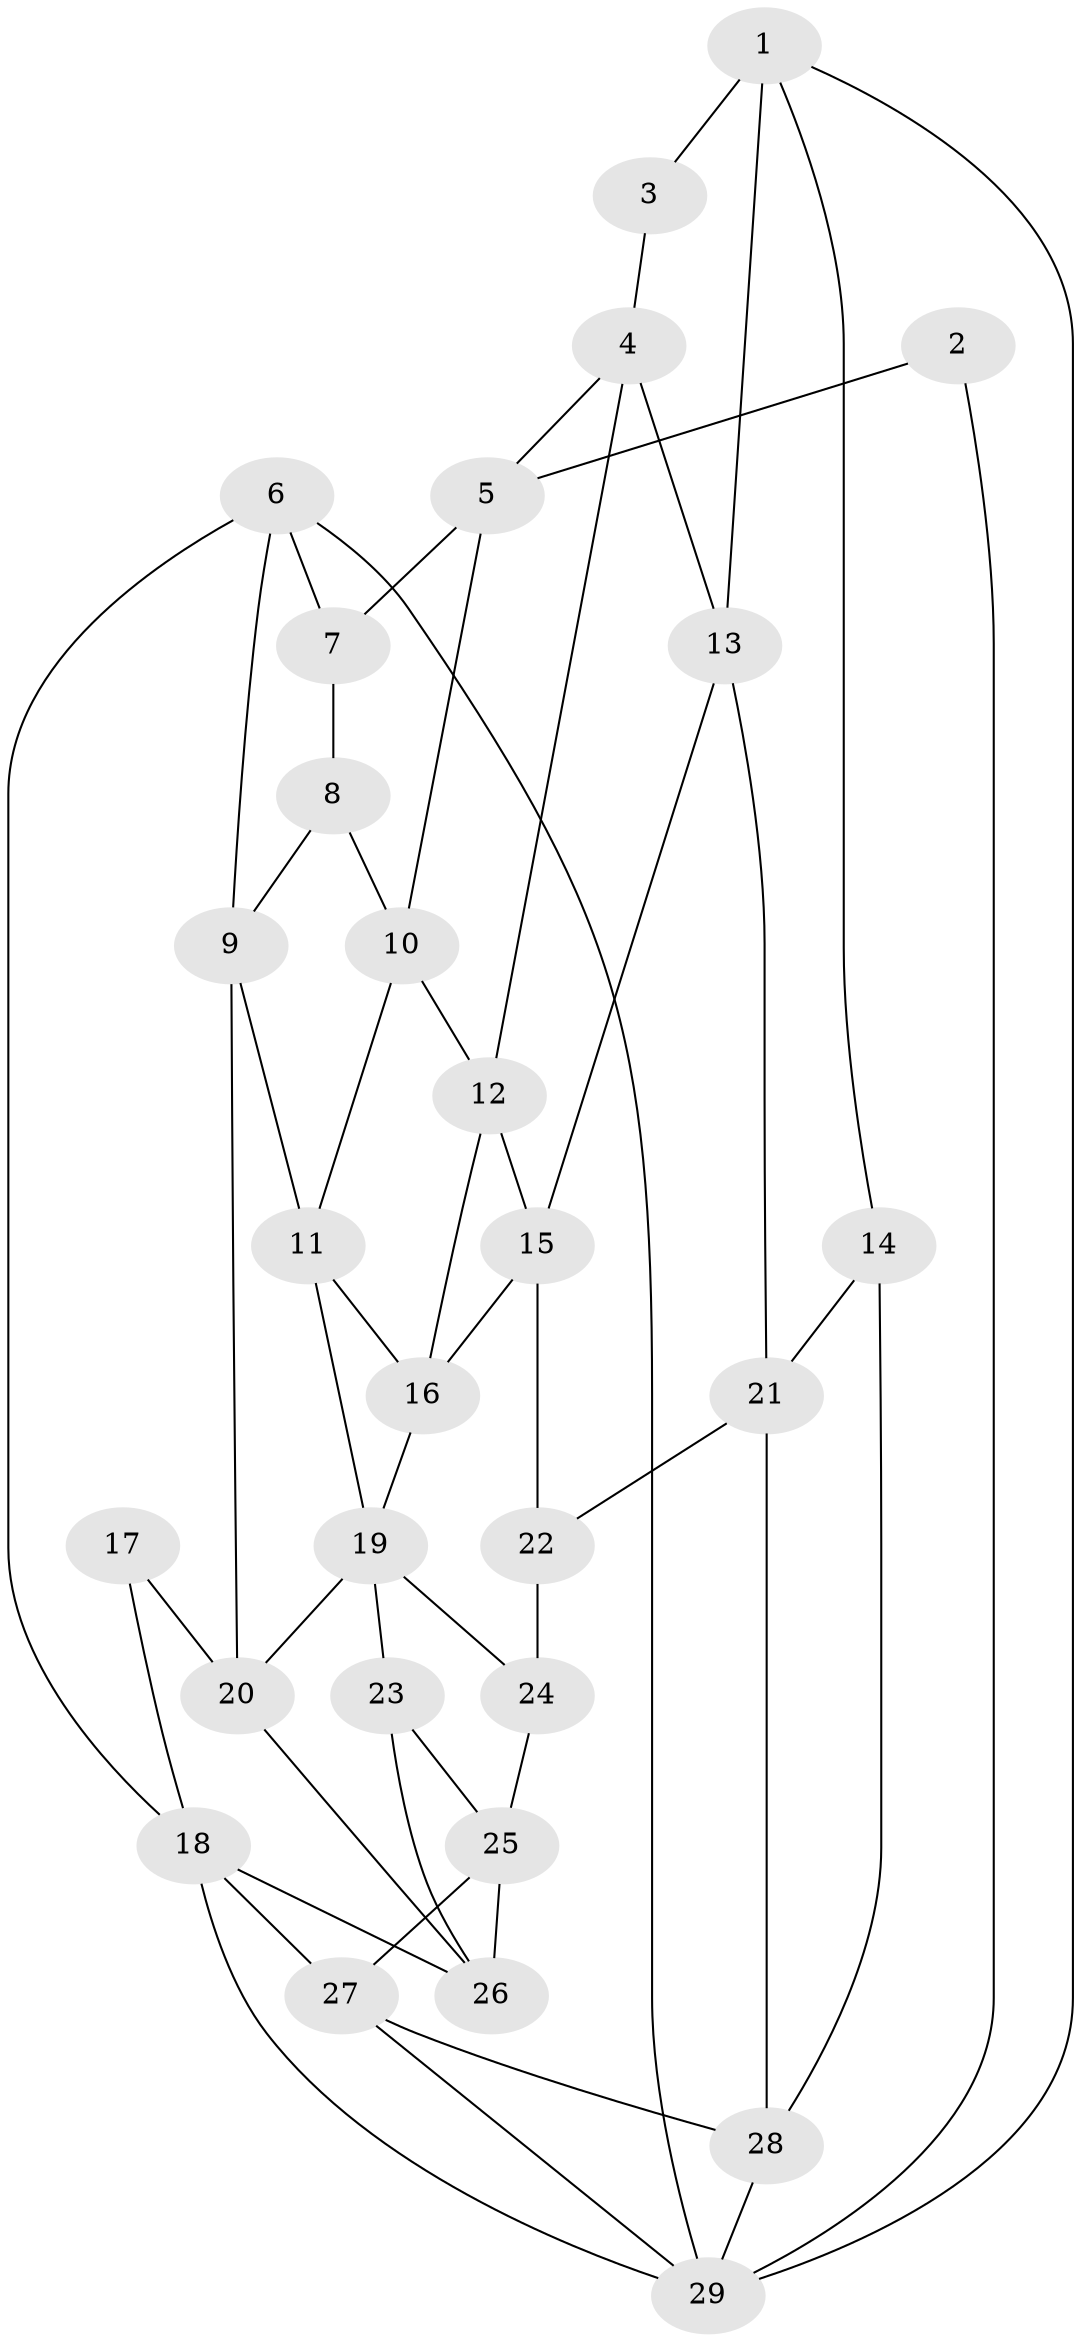 // original degree distribution, {3: 0.034482758620689655, 4: 0.25862068965517243, 5: 0.4827586206896552, 6: 0.22413793103448276}
// Generated by graph-tools (version 1.1) at 2025/27/03/09/25 03:27:05]
// undirected, 29 vertices, 54 edges
graph export_dot {
graph [start="1"]
  node [color=gray90,style=filled];
  1;
  2;
  3;
  4;
  5;
  6;
  7;
  8;
  9;
  10;
  11;
  12;
  13;
  14;
  15;
  16;
  17;
  18;
  19;
  20;
  21;
  22;
  23;
  24;
  25;
  26;
  27;
  28;
  29;
  1 -- 3 [weight=2.0];
  1 -- 13 [weight=1.0];
  1 -- 14 [weight=1.0];
  1 -- 29 [weight=1.0];
  2 -- 5 [weight=1.0];
  2 -- 29 [weight=1.0];
  3 -- 4 [weight=1.0];
  4 -- 5 [weight=1.0];
  4 -- 12 [weight=1.0];
  4 -- 13 [weight=1.0];
  5 -- 7 [weight=1.0];
  5 -- 10 [weight=1.0];
  6 -- 7 [weight=1.0];
  6 -- 9 [weight=1.0];
  6 -- 18 [weight=1.0];
  6 -- 29 [weight=1.0];
  7 -- 8 [weight=2.0];
  8 -- 9 [weight=1.0];
  8 -- 10 [weight=1.0];
  9 -- 11 [weight=1.0];
  9 -- 20 [weight=1.0];
  10 -- 11 [weight=1.0];
  10 -- 12 [weight=1.0];
  11 -- 16 [weight=1.0];
  11 -- 19 [weight=1.0];
  12 -- 15 [weight=1.0];
  12 -- 16 [weight=1.0];
  13 -- 15 [weight=1.0];
  13 -- 21 [weight=1.0];
  14 -- 21 [weight=1.0];
  14 -- 28 [weight=1.0];
  15 -- 16 [weight=1.0];
  15 -- 22 [weight=1.0];
  16 -- 19 [weight=1.0];
  17 -- 18 [weight=1.0];
  17 -- 20 [weight=2.0];
  18 -- 26 [weight=1.0];
  18 -- 27 [weight=1.0];
  18 -- 29 [weight=1.0];
  19 -- 20 [weight=2.0];
  19 -- 23 [weight=1.0];
  19 -- 24 [weight=1.0];
  20 -- 26 [weight=1.0];
  21 -- 22 [weight=1.0];
  21 -- 28 [weight=1.0];
  22 -- 24 [weight=2.0];
  23 -- 25 [weight=1.0];
  23 -- 26 [weight=1.0];
  24 -- 25 [weight=1.0];
  25 -- 26 [weight=1.0];
  25 -- 27 [weight=1.0];
  27 -- 28 [weight=1.0];
  27 -- 29 [weight=1.0];
  28 -- 29 [weight=1.0];
}
